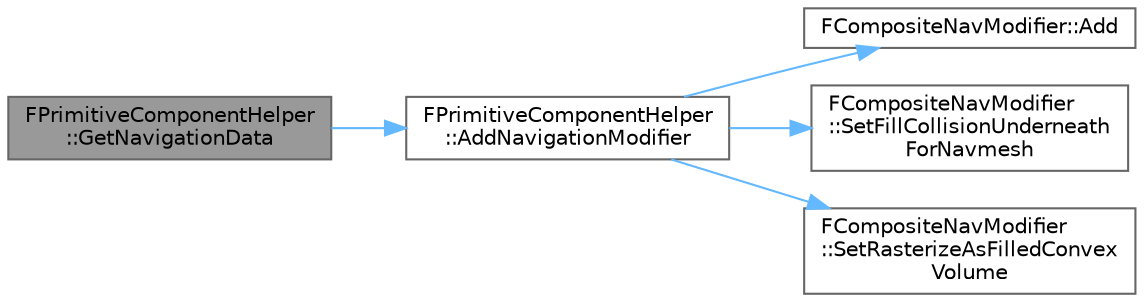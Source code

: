 digraph "FPrimitiveComponentHelper::GetNavigationData"
{
 // INTERACTIVE_SVG=YES
 // LATEX_PDF_SIZE
  bgcolor="transparent";
  edge [fontname=Helvetica,fontsize=10,labelfontname=Helvetica,labelfontsize=10];
  node [fontname=Helvetica,fontsize=10,shape=box,height=0.2,width=0.4];
  rankdir="LR";
  Node1 [id="Node000001",label="FPrimitiveComponentHelper\l::GetNavigationData",height=0.2,width=0.4,color="gray40", fillcolor="grey60", style="filled", fontcolor="black",tooltip=" "];
  Node1 -> Node2 [id="edge1_Node000001_Node000002",color="steelblue1",style="solid",tooltip=" "];
  Node2 [id="Node000002",label="FPrimitiveComponentHelper\l::AddNavigationModifier",height=0.2,width=0.4,color="grey40", fillcolor="white", style="filled",URL="$db/dda/classFPrimitiveComponentHelper.html#aa557ac6b1ab4625982e2c55a43dfafbd",tooltip=" "];
  Node2 -> Node3 [id="edge2_Node000002_Node000003",color="steelblue1",style="solid",tooltip=" "];
  Node3 [id="Node000003",label="FCompositeNavModifier::Add",height=0.2,width=0.4,color="grey40", fillcolor="white", style="filled",URL="$dd/deb/structFCompositeNavModifier.html#a055eae27a5ce8a1b9ec1697477128277",tooltip=" "];
  Node2 -> Node4 [id="edge3_Node000002_Node000004",color="steelblue1",style="solid",tooltip=" "];
  Node4 [id="Node000004",label="FCompositeNavModifier\l::SetFillCollisionUnderneath\lForNavmesh",height=0.2,width=0.4,color="grey40", fillcolor="white", style="filled",URL="$dd/deb/structFCompositeNavModifier.html#abaee3917eb463377f7129f12e1ecc260",tooltip=" "];
  Node2 -> Node5 [id="edge4_Node000002_Node000005",color="steelblue1",style="solid",tooltip=" "];
  Node5 [id="Node000005",label="FCompositeNavModifier\l::SetRasterizeAsFilledConvex\lVolume",height=0.2,width=0.4,color="grey40", fillcolor="white", style="filled",URL="$dd/deb/structFCompositeNavModifier.html#ad76200d465ea09cbb186a799b221e591",tooltip=" "];
}
